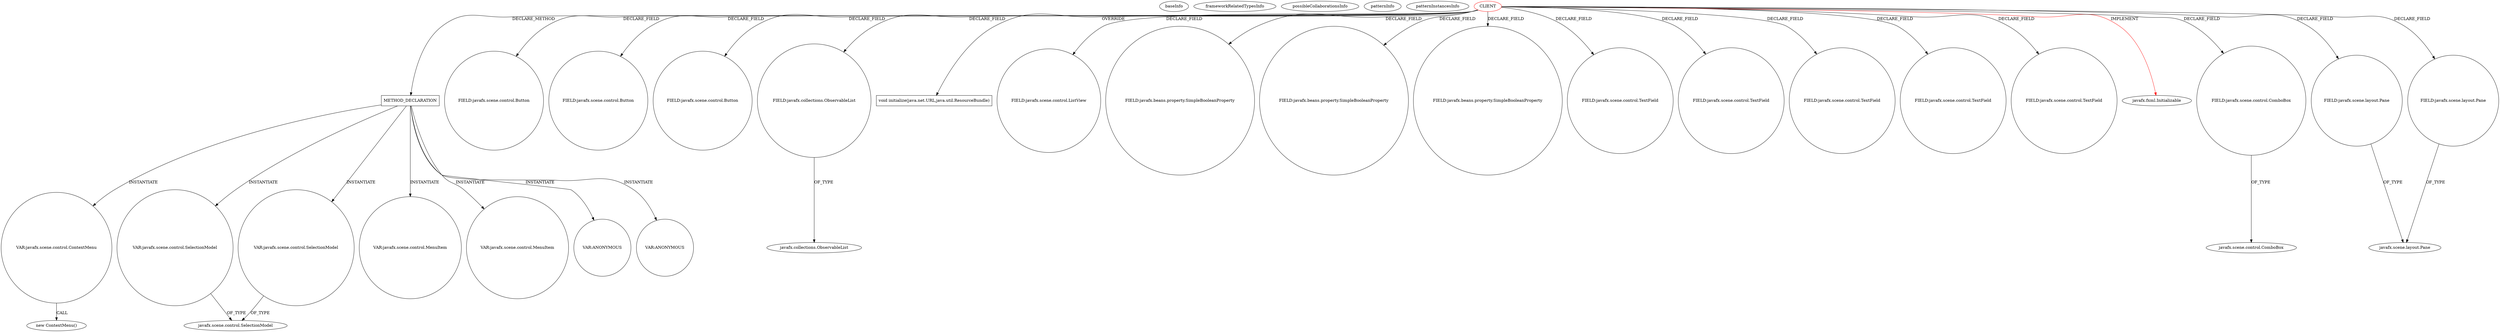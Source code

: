 digraph {
baseInfo[graphId=2674,category="pattern",isAnonymous=false,possibleRelation=false]
frameworkRelatedTypesInfo[0="javafx.fxml.Initializable"]
possibleCollaborationsInfo[]
patternInfo[frequency=2.0,patternRootClient=0]
patternInstancesInfo[0="hock323-eventManager~/hock323-eventManager/EventManager-master/src/eventManager/controller/pokerTournament/TournamentController.java~TournamentController~3009",1="hock323-eventManager~/hock323-eventManager/EventManager-master/src/eventManager/controller/pokerTournament/PrizesController.java~PrizesController~2951"]
934[label="new ContextMenu()",vertexType="CONSTRUCTOR_CALL",isFrameworkType=false]
935[label="VAR:javafx.scene.control.ContextMenu",vertexType="VARIABLE_EXPRESION",isFrameworkType=false,shape=circle]
897[label="METHOD_DECLARATION",vertexType="CLIENT_METHOD_DECLARATION",isFrameworkType=false,shape=box]
0[label="CLIENT",vertexType="ROOT_CLIENT_CLASS_DECLARATION",isFrameworkType=false,color=red]
8[label="FIELD:javafx.scene.control.Button",vertexType="FIELD_DECLARATION",isFrameworkType=false,shape=circle]
142[label="FIELD:javafx.scene.control.Button",vertexType="FIELD_DECLARATION",isFrameworkType=false,shape=circle]
4[label="FIELD:javafx.scene.control.Button",vertexType="FIELD_DECLARATION",isFrameworkType=false,shape=circle]
146[label="FIELD:javafx.collections.ObservableList",vertexType="FIELD_DECLARATION",isFrameworkType=false,shape=circle]
147[label="javafx.collections.ObservableList",vertexType="FRAMEWORK_INTERFACE_TYPE",isFrameworkType=false]
924[label="VAR:javafx.scene.control.SelectionModel",vertexType="VARIABLE_EXPRESION",isFrameworkType=false,shape=circle]
269[label="javafx.scene.control.SelectionModel",vertexType="FRAMEWORK_CLASS_TYPE",isFrameworkType=false]
929[label="VAR:javafx.scene.control.SelectionModel",vertexType="VARIABLE_EXPRESION",isFrameworkType=false,shape=circle]
152[label="void initialize(java.net.URL,java.util.ResourceBundle)",vertexType="OVERRIDING_METHOD_DECLARATION",isFrameworkType=false,shape=box]
2[label="FIELD:javafx.scene.control.ListView",vertexType="FIELD_DECLARATION",isFrameworkType=false,shape=circle]
942[label="VAR:javafx.scene.control.MenuItem",vertexType="VARIABLE_EXPRESION",isFrameworkType=false,shape=circle]
938[label="VAR:javafx.scene.control.MenuItem",vertexType="VARIABLE_EXPRESION",isFrameworkType=false,shape=circle]
38[label="FIELD:javafx.beans.property.SimpleBooleanProperty",vertexType="FIELD_DECLARATION",isFrameworkType=false,shape=circle]
46[label="FIELD:javafx.beans.property.SimpleBooleanProperty",vertexType="FIELD_DECLARATION",isFrameworkType=false,shape=circle]
36[label="FIELD:javafx.beans.property.SimpleBooleanProperty",vertexType="FIELD_DECLARATION",isFrameworkType=false,shape=circle]
12[label="FIELD:javafx.scene.control.TextField",vertexType="FIELD_DECLARATION",isFrameworkType=false,shape=circle]
83[label="FIELD:javafx.scene.control.TextField",vertexType="FIELD_DECLARATION",isFrameworkType=false,shape=circle]
130[label="FIELD:javafx.scene.control.TextField",vertexType="FIELD_DECLARATION",isFrameworkType=false,shape=circle]
6[label="FIELD:javafx.scene.control.TextField",vertexType="FIELD_DECLARATION",isFrameworkType=false,shape=circle]
67[label="FIELD:javafx.scene.control.TextField",vertexType="FIELD_DECLARATION",isFrameworkType=false,shape=circle]
946[label="VAR:ANONYMOUS",vertexType="VARIABLE_EXPRESION",isFrameworkType=false,shape=circle]
918[label="VAR:ANONYMOUS",vertexType="VARIABLE_EXPRESION",isFrameworkType=false,shape=circle]
1[label="javafx.fxml.Initializable",vertexType="FRAMEWORK_INTERFACE_TYPE",isFrameworkType=false]
110[label="FIELD:javafx.scene.control.ComboBox",vertexType="FIELD_DECLARATION",isFrameworkType=false,shape=circle]
111[label="javafx.scene.control.ComboBox",vertexType="FRAMEWORK_CLASS_TYPE",isFrameworkType=false]
40[label="FIELD:javafx.scene.layout.Pane",vertexType="FIELD_DECLARATION",isFrameworkType=false,shape=circle]
41[label="javafx.scene.layout.Pane",vertexType="FRAMEWORK_CLASS_TYPE",isFrameworkType=false]
116[label="FIELD:javafx.scene.layout.Pane",vertexType="FIELD_DECLARATION",isFrameworkType=false,shape=circle]
0->83[label="DECLARE_FIELD"]
0->46[label="DECLARE_FIELD"]
924->269[label="OF_TYPE"]
0->38[label="DECLARE_FIELD"]
929->269[label="OF_TYPE"]
0->12[label="DECLARE_FIELD"]
110->111[label="OF_TYPE"]
0->152[label="OVERRIDE"]
897->918[label="INSTANTIATE"]
0->8[label="DECLARE_FIELD"]
146->147[label="OF_TYPE"]
897->924[label="INSTANTIATE"]
935->934[label="CALL"]
0->146[label="DECLARE_FIELD"]
0->142[label="DECLARE_FIELD"]
0->897[label="DECLARE_METHOD"]
897->938[label="INSTANTIATE"]
0->110[label="DECLARE_FIELD"]
0->2[label="DECLARE_FIELD"]
0->36[label="DECLARE_FIELD"]
0->4[label="DECLARE_FIELD"]
0->130[label="DECLARE_FIELD"]
897->942[label="INSTANTIATE"]
0->40[label="DECLARE_FIELD"]
0->67[label="DECLARE_FIELD"]
0->116[label="DECLARE_FIELD"]
0->6[label="DECLARE_FIELD"]
897->946[label="INSTANTIATE"]
897->929[label="INSTANTIATE"]
40->41[label="OF_TYPE"]
116->41[label="OF_TYPE"]
897->935[label="INSTANTIATE"]
0->1[label="IMPLEMENT",color=red]
}
